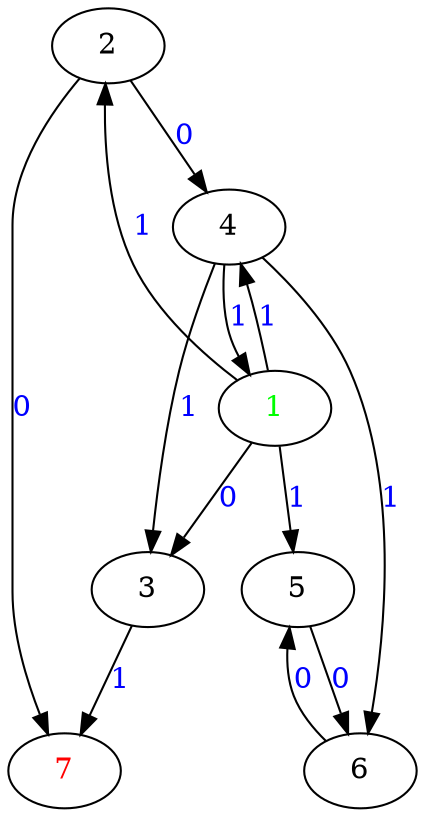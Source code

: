 digraph G {
	"2"->"7"[ label=<<font color="blue">0</font>> ];
	"1"->"2"[ label=<<font color="blue">1</font>> ];
	"1"->"4"[ label=<<font color="blue">1</font>> ];
	"6"->"5"[ label=<<font color="blue">0</font>> ];
	"4"->"1"[ label=<<font color="blue">1</font>> ];
	"5"->"6"[ label=<<font color="blue">0</font>> ];
	"3"->"7"[ label=<<font color="blue">1</font>> ];
	"1"->"5"[ label=<<font color="blue">1</font>> ];
	"4"->"6"[ label=<<font color="blue">1</font>> ];
	"1"->"3"[ label=<<font color="blue">0</font>> ];
	"2"->"4"[ label=<<font color="blue">0</font>> ];
	"4"->"3"[ label=<<font color="blue">1</font>> ];
	"1" [ label=<<font color="green">1</font>> ];
	"2";
	"3";
	"4";
	"5";
	"6";
	"7" [ label=<<font color="red">7</font>> ];

}
